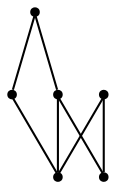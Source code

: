 graph {
  node [shape=point,comment="{\"directed\":false,\"doi\":\"10.1007/978-3-030-04414-5_14\",\"figure\":\"4 (3)\"}"]

  v0 [pos="1539.7088347823574,1555.7855114130493"]
  v1 [pos="1464.8531853525624,1495.3370039770982"]
  v2 [pos="1423.1330152662213,1504.974823357236"]
  v3 [pos="1439.6929017683624,1555.7855114130493"]
  v4 [pos="1406.3542574303638,1451.2961738413956"]
  v5 [pos="1339.676968754367,1555.7855114130493"]

  v0 -- v1 [id="-1",pos="1539.7088347823574,1555.7855114130493 1522.0299828939862,1516.8349353172919 1488.0578707388813,1522.4565912511778 1479.2482041741785,1518.368541979737 1470.4343407739075,1514.2804927082966 1486.7785989516349,1500.4908774492426 1483.9697713650833,1496.4861279840795 1482.2266189716045,1493.999678393976 1473.0799066440647,1495.2946477232513 1464.8531853525624,1495.3370039770982"]
  v1 -- v4 [id="-2",pos="1464.8531853525624,1495.3370039770982 1459.8420014526341,1495.3729760482265 1455.1725810927628,1494.9404857113414 1452.7231859693459,1492.9105950779806 1446.2554808284567,1487.5473593064708 1455.281856720674,1471.0241114734667 1450.464398195881,1467.1110553828478 1445.655333342224,1463.1978721169517 1427.010700565857,1471.8825445915948 1406.3542574303638,1451.2961738413956"]
  v0 -- v5 [id="-3",pos="1539.7088347823574,1555.7855114130493 1539.7078173676741,1611.0238703168902 1494.9298710394937,1655.801267861766 1439.6918843536791,1655.801267861766 1384.4580945034324,1655.801267861766 1339.675951339684,1611.0238703168902 1339.676968754367,1555.7855114130493"]
  v2 -- v3 [id="-4",pos="1423.1330152662213,1504.974823357236 1424.1936064850045,1510.4631996010776 1415.8296947283638,1519.9312717805603 1420.2638422712741,1524.5195014154967 1424.6936658017808,1529.1076038751564 1441.9296879493038,1528.799203829014 1439.6929017683624,1555.7855114130493"]
  v2 -- v4 [id="-5",pos="1423.1330152662213,1504.974823357236 1422.0724240474378,1499.4741111115488 1411.5957235243666,1497.9697547627582 1410.7372798854449,1493.227388692389 1409.882905905256,1488.4974857991424 1418.6509856447844,1480.5297003595938 1417.067379690436,1476.4790406195207 1415.4755072417865,1472.424311270591 1403.5403427703964,1472.2742444440146 1406.3542574303638,1451.2961738413956"]
  v5 -- v3 [id="-6",pos="1339.676968754367,1555.7855114130493 1439.6929017683624,1555.7855114130493 1439.6929017683624,1555.7855114130493 1439.6929017683624,1555.7855114130493"]
  v5 -- v4 [id="-7",pos="1339.676968754367,1555.7855114130493 1406.3542574303638,1451.2961738413956 1406.3542574303638,1451.2961738413956 1406.3542574303638,1451.2961738413956"]
}